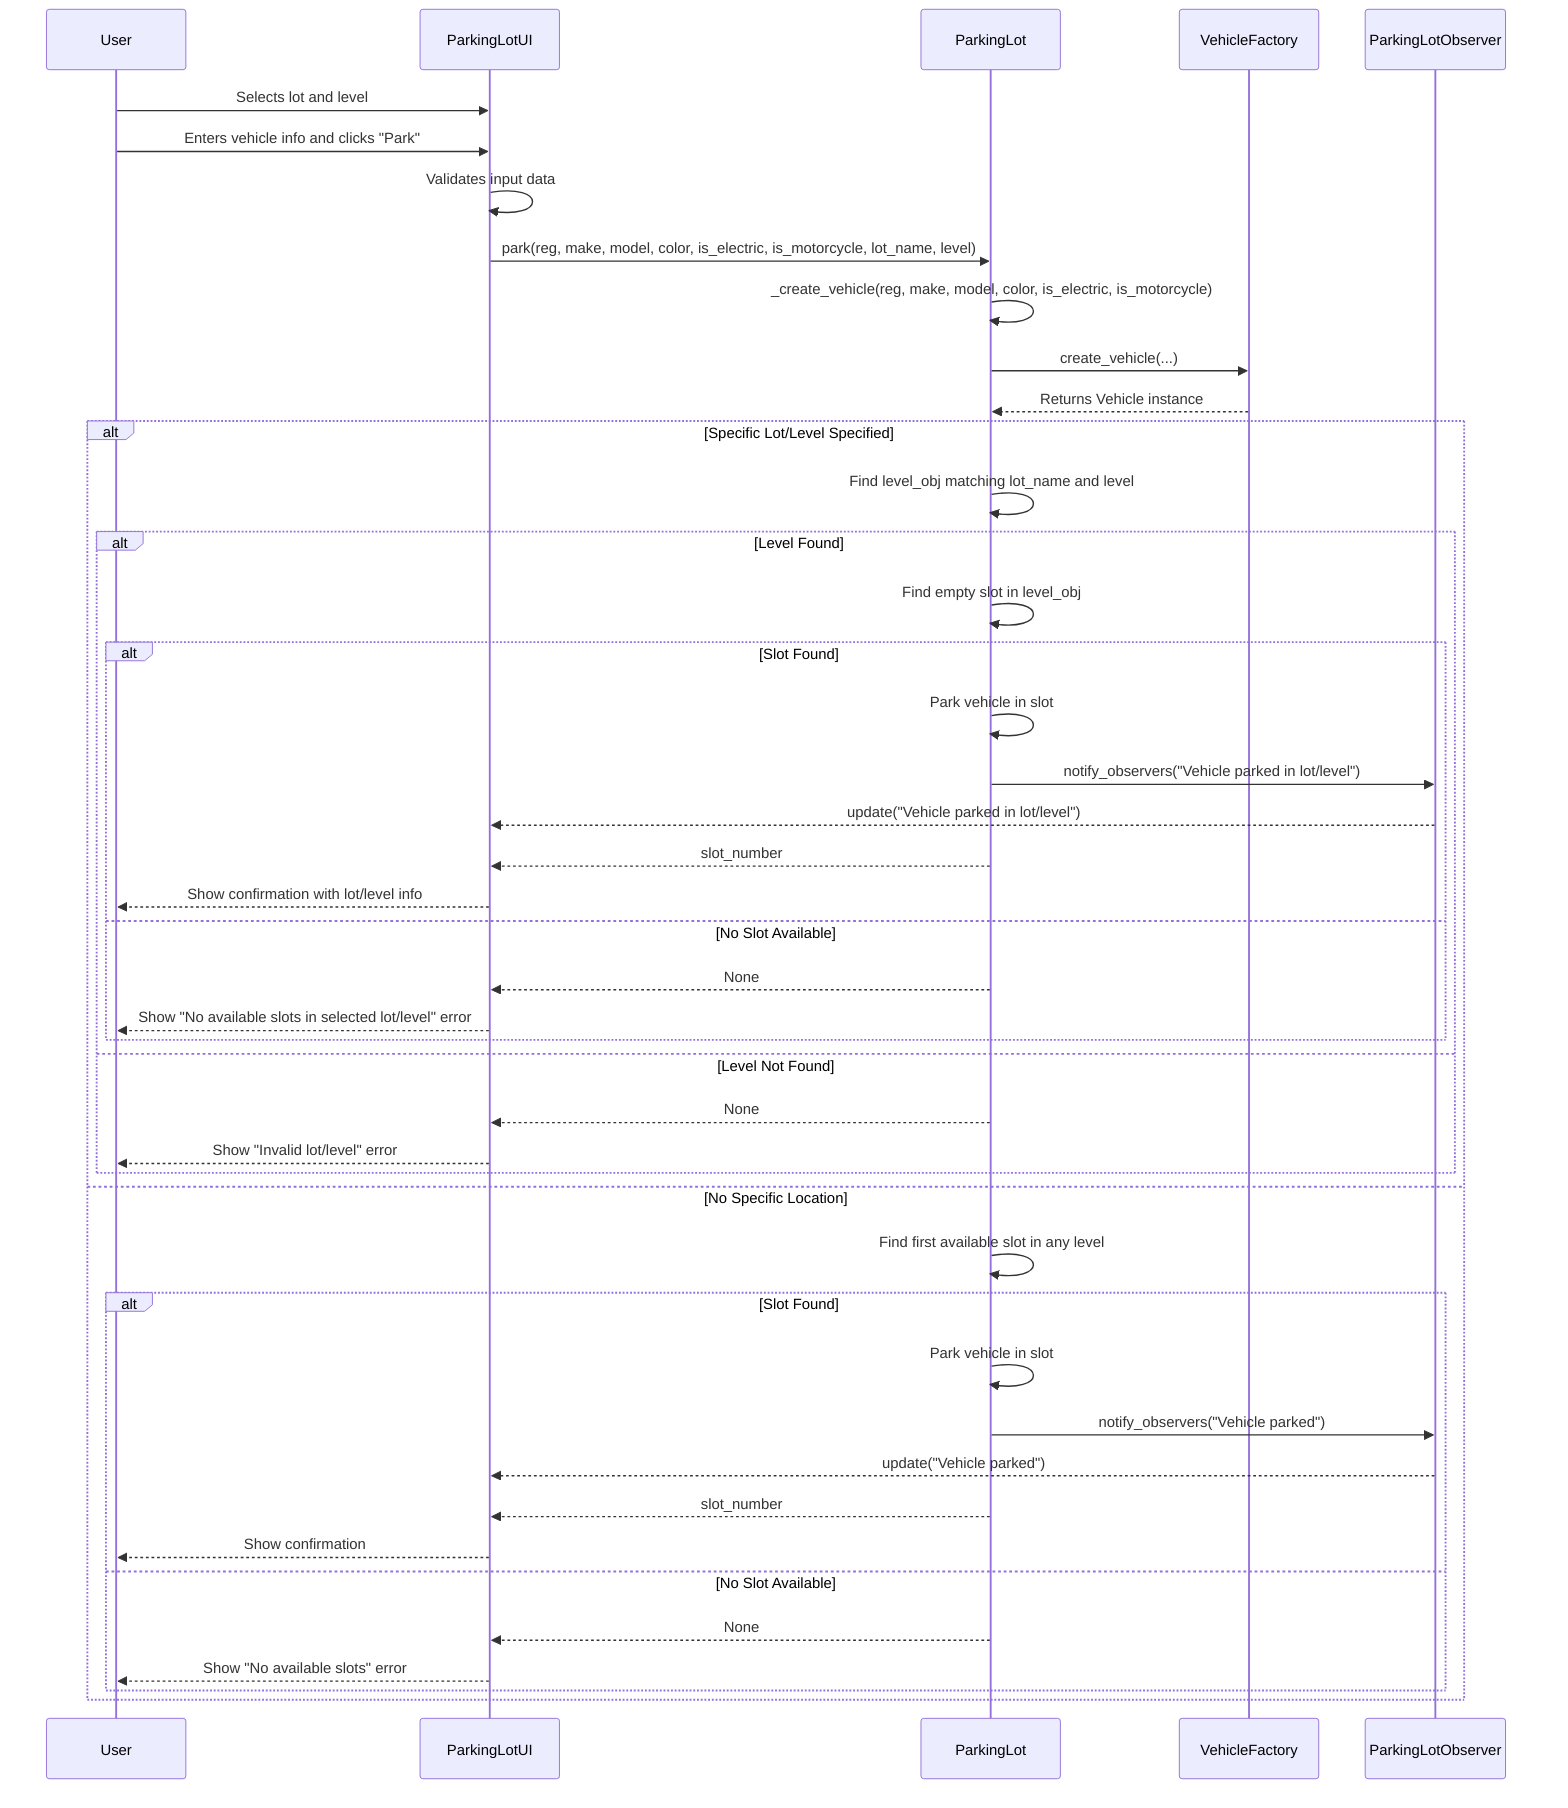 sequenceDiagram
    participant User
    participant UI as ParkingLotUI
    participant PL as ParkingLot
    participant Factory as VehicleFactory
    participant Observer as ParkingLotObserver

    User->>UI: Selects lot and level
    User->>UI: Enters vehicle info and clicks "Park"
    UI->>UI: Validates input data
    
    UI->>PL: park(reg, make, model, color, is_electric, is_motorcycle, lot_name, level)
    
    PL->>PL: _create_vehicle(reg, make, model, color, is_electric, is_motorcycle)
    PL->>Factory: create_vehicle(...)
    Factory-->>PL: Returns Vehicle instance
    
    alt Specific Lot/Level Specified
        PL->>PL: Find level_obj matching lot_name and level
        alt Level Found
            PL->>PL: Find empty slot in level_obj
            alt Slot Found
                PL->>PL: Park vehicle in slot
                PL->>Observer: notify_observers("Vehicle parked in lot/level")
                Observer-->>UI: update("Vehicle parked in lot/level")
                PL-->>UI: slot_number
                UI-->>User: Show confirmation with lot/level info
            else No Slot Available
                PL-->>UI: None
                UI-->>User: Show "No available slots in selected lot/level" error
            end
        else Level Not Found
            PL-->>UI: None
            UI-->>User: Show "Invalid lot/level" error
        end
    else No Specific Location
        PL->>PL: Find first available slot in any level
        alt Slot Found
            PL->>PL: Park vehicle in slot
            PL->>Observer: notify_observers("Vehicle parked")
            Observer-->>UI: update("Vehicle parked")
            PL-->>UI: slot_number
            UI-->>User: Show confirmation
        else No Slot Available
            PL-->>UI: None
            UI-->>User: Show "No available slots" error
        end
    end